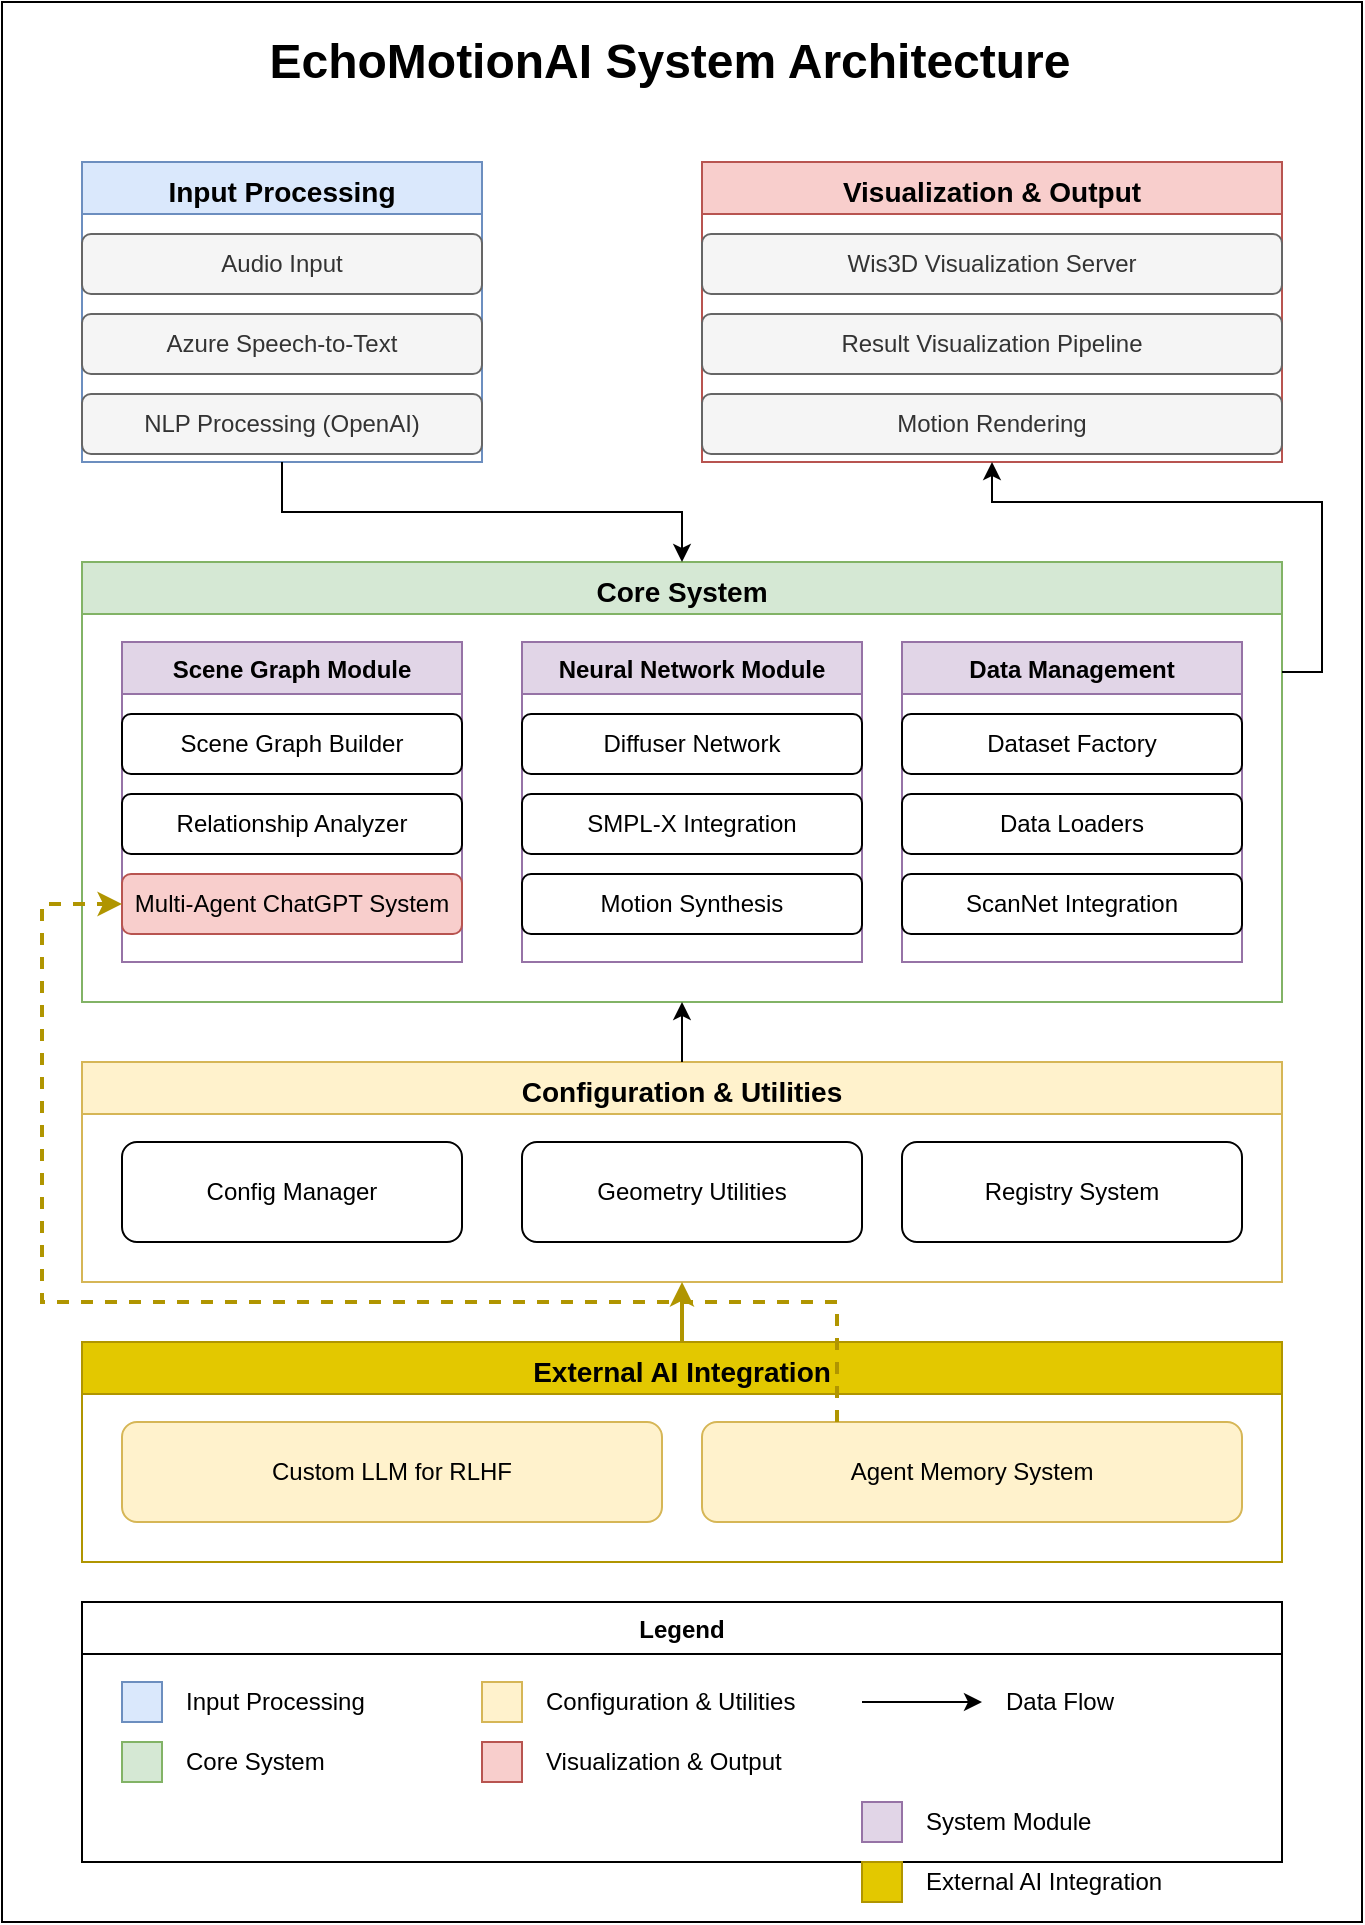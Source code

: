 <mxfile version="26.1.1">
  <diagram id="C5RBs43oDa-KdzZeNtuy" name="Page-1">
    <mxGraphModel dx="1909" dy="949" grid="1" gridSize="10" guides="1" tooltips="1" connect="1" arrows="1" fold="1" page="1" pageScale="1" pageWidth="827" pageHeight="1169" math="0" shadow="0">
      <root>
        <mxCell id="WIyWlLk6GJQsqaUBKTNV-0" />
        <mxCell id="WIyWlLk6GJQsqaUBKTNV-1" parent="WIyWlLk6GJQsqaUBKTNV-0" />
        <mxCell id="yvIgj3DMFBaeKVkKqo_X-0" value="" style="rounded=0;whiteSpace=wrap;html=1;" vertex="1" parent="WIyWlLk6GJQsqaUBKTNV-1">
          <mxGeometry x="80" y="20" width="680" height="960" as="geometry" />
        </mxCell>
        <mxCell id="title" value="EchoMotionAI System Architecture" style="text;html=1;strokeColor=none;fillColor=none;align=center;verticalAlign=middle;whiteSpace=wrap;rounded=0;fontSize=24;fontStyle=1" parent="WIyWlLk6GJQsqaUBKTNV-1" vertex="1">
          <mxGeometry x="184" y="30" width="460" height="40" as="geometry" />
        </mxCell>
        <mxCell id="inputSection" value="Input Processing" style="swimlane;fontStyle=1;align=center;verticalAlign=top;childLayout=stackLayout;horizontal=1;startSize=26;horizontalStack=0;resizeParent=1;resizeParentMax=0;resizeLast=0;collapsible=0;marginBottom=0;fontSize=14;fillColor=#dae8fc;strokeColor=#6c8ebf;" parent="WIyWlLk6GJQsqaUBKTNV-1" vertex="1">
          <mxGeometry x="120" y="100" width="200" height="150" as="geometry" />
        </mxCell>
        <mxCell id="audioInput" value="Audio Input" style="rounded=1;whiteSpace=wrap;html=1;fontSize=12;glass=0;strokeWidth=1;shadow=0;fillColor=#f5f5f5;fontColor=#333333;strokeColor=#666666;" parent="inputSection" vertex="1">
          <mxGeometry y="36" width="200" height="30" as="geometry" />
        </mxCell>
        <mxCell id="speechToText" value="Azure Speech-to-Text" style="rounded=1;whiteSpace=wrap;html=1;fontSize=12;glass=0;strokeWidth=1;shadow=0;fillColor=#f5f5f5;fontColor=#333333;strokeColor=#666666;" parent="inputSection" vertex="1">
          <mxGeometry y="76" width="200" height="30" as="geometry" />
        </mxCell>
        <mxCell id="nlpProcessing" value="NLP Processing (OpenAI)" style="rounded=1;whiteSpace=wrap;html=1;fontSize=12;glass=0;strokeWidth=1;shadow=0;fillColor=#f5f5f5;fontColor=#333333;strokeColor=#666666;" parent="inputSection" vertex="1">
          <mxGeometry y="116" width="200" height="30" as="geometry" />
        </mxCell>
        <mxCell id="coreSystem" value="Core System" style="swimlane;fontStyle=1;align=center;verticalAlign=top;childLayout=stackLayout;horizontal=1;startSize=26;horizontalStack=0;resizeParent=1;resizeParentMax=0;resizeLast=0;collapsible=0;marginBottom=0;fontSize=14;fillColor=#d5e8d4;strokeColor=#82b366;" parent="WIyWlLk6GJQsqaUBKTNV-1" vertex="1">
          <mxGeometry x="120" y="300" width="600" height="220" as="geometry" />
        </mxCell>
        <mxCell id="sceneGraph" value="Scene Graph Module" style="swimlane;fontStyle=1;align=center;verticalAlign=top;childLayout=stackLayout;horizontal=1;startSize=26;horizontalStack=0;resizeParent=1;resizeParentMax=0;resizeLast=0;collapsible=0;marginBottom=0;fontSize=12;fillColor=#e1d5e7;strokeColor=#9673a6;" parent="coreSystem" vertex="1">
          <mxGeometry x="20" y="40" width="170" height="160" as="geometry" />
        </mxCell>
        <mxCell id="sceneGraphComp1" value="Scene Graph Builder" style="rounded=1;whiteSpace=wrap;html=1;fontSize=12;glass=0;strokeWidth=1;shadow=0;" parent="sceneGraph" vertex="1">
          <mxGeometry y="36" width="170" height="30" as="geometry" />
        </mxCell>
        <mxCell id="sceneGraphComp2" value="Relationship Analyzer" style="rounded=1;whiteSpace=wrap;html=1;fontSize=12;glass=0;strokeWidth=1;shadow=0;" parent="sceneGraph" vertex="1">
          <mxGeometry y="76" width="170" height="30" as="geometry" />
        </mxCell>
        <mxCell id="sceneGraphComp3" value="Multi-Agent ChatGPT System" style="rounded=1;whiteSpace=wrap;html=1;fontSize=12;glass=0;strokeWidth=1;shadow=0;fillColor=#f8cecc;strokeColor=#b85450;" parent="sceneGraph" vertex="1">
          <mxGeometry y="116" width="170" height="30" as="geometry" />
        </mxCell>
        <mxCell id="networkModule" value="Neural Network Module" style="swimlane;fontStyle=1;align=center;verticalAlign=top;childLayout=stackLayout;horizontal=1;startSize=26;horizontalStack=0;resizeParent=1;resizeParentMax=0;resizeLast=0;collapsible=0;marginBottom=0;fontSize=12;fillColor=#e1d5e7;strokeColor=#9673a6;" parent="coreSystem" vertex="1">
          <mxGeometry x="220" y="40" width="170" height="160" as="geometry" />
        </mxCell>
        <mxCell id="networkComp1" value="Diffuser Network" style="rounded=1;whiteSpace=wrap;html=1;fontSize=12;glass=0;strokeWidth=1;shadow=0;" parent="networkModule" vertex="1">
          <mxGeometry y="36" width="170" height="30" as="geometry" />
        </mxCell>
        <mxCell id="networkComp2" value="SMPL-X Integration" style="rounded=1;whiteSpace=wrap;html=1;fontSize=12;glass=0;strokeWidth=1;shadow=0;" parent="networkModule" vertex="1">
          <mxGeometry y="76" width="170" height="30" as="geometry" />
        </mxCell>
        <mxCell id="networkComp3" value="Motion Synthesis" style="rounded=1;whiteSpace=wrap;html=1;fontSize=12;glass=0;strokeWidth=1;shadow=0;" parent="networkModule" vertex="1">
          <mxGeometry y="116" width="170" height="30" as="geometry" />
        </mxCell>
        <mxCell id="dataModule" value="Data Management" style="swimlane;fontStyle=1;align=center;verticalAlign=top;childLayout=stackLayout;horizontal=1;startSize=26;horizontalStack=0;resizeParent=1;resizeParentMax=0;resizeLast=0;collapsible=0;marginBottom=0;fontSize=12;fillColor=#e1d5e7;strokeColor=#9673a6;" parent="coreSystem" vertex="1">
          <mxGeometry x="410" y="40" width="170" height="160" as="geometry" />
        </mxCell>
        <mxCell id="dataComp1" value="Dataset Factory" style="rounded=1;whiteSpace=wrap;html=1;fontSize=12;glass=0;strokeWidth=1;shadow=0;" parent="dataModule" vertex="1">
          <mxGeometry y="36" width="170" height="30" as="geometry" />
        </mxCell>
        <mxCell id="dataComp2" value="Data Loaders" style="rounded=1;whiteSpace=wrap;html=1;fontSize=12;glass=0;strokeWidth=1;shadow=0;" parent="dataModule" vertex="1">
          <mxGeometry y="76" width="170" height="30" as="geometry" />
        </mxCell>
        <mxCell id="dataComp3" value="ScanNet Integration" style="rounded=1;whiteSpace=wrap;html=1;fontSize=12;glass=0;strokeWidth=1;shadow=0;" parent="dataModule" vertex="1">
          <mxGeometry y="116" width="170" height="30" as="geometry" />
        </mxCell>
        <mxCell id="configSection" value="Configuration &amp; Utilities" style="swimlane;fontStyle=1;align=center;verticalAlign=top;childLayout=stackLayout;horizontal=1;startSize=26;horizontalStack=0;resizeParent=1;resizeParentMax=0;resizeLast=0;collapsible=0;marginBottom=0;fontSize=14;fillColor=#fff2cc;strokeColor=#d6b656;" parent="WIyWlLk6GJQsqaUBKTNV-1" vertex="1">
          <mxGeometry x="120" y="550" width="600" height="110" as="geometry" />
        </mxCell>
        <mxCell id="configComp1" value="Config Manager" style="rounded=1;whiteSpace=wrap;html=1;fontSize=12;glass=0;strokeWidth=1;shadow=0;" parent="configSection" vertex="1">
          <mxGeometry x="20" y="40" width="170" height="50" as="geometry" />
        </mxCell>
        <mxCell id="utilsComp1" value="Geometry Utilities" style="rounded=1;whiteSpace=wrap;html=1;fontSize=12;glass=0;strokeWidth=1;shadow=0;" parent="configSection" vertex="1">
          <mxGeometry x="220" y="40" width="170" height="50" as="geometry" />
        </mxCell>
        <mxCell id="registryComp" value="Registry System" style="rounded=1;whiteSpace=wrap;html=1;fontSize=12;glass=0;strokeWidth=1;shadow=0;" parent="configSection" vertex="1">
          <mxGeometry x="410" y="40" width="170" height="50" as="geometry" />
        </mxCell>
        <mxCell id="externalAISection" value="External AI Integration" style="swimlane;fontStyle=1;align=center;verticalAlign=top;childLayout=stackLayout;horizontal=1;startSize=26;horizontalStack=0;resizeParent=1;resizeParentMax=0;resizeLast=0;collapsible=0;marginBottom=0;fontSize=14;fillColor=#e3c800;strokeColor=#B09500;fontColor=#000000;" parent="WIyWlLk6GJQsqaUBKTNV-1" vertex="1">
          <mxGeometry x="120" y="690" width="600" height="110" as="geometry" />
        </mxCell>
        <mxCell id="customLLM" value="Custom LLM for RLHF" style="rounded=1;whiteSpace=wrap;html=1;fontSize=12;glass=0;strokeWidth=1;shadow=0;fillColor=#fff2cc;strokeColor=#d6b656;" parent="externalAISection" vertex="1">
          <mxGeometry x="20" y="40" width="270" height="50" as="geometry" />
        </mxCell>
        <mxCell id="memorySystem" value="Agent Memory System" style="rounded=1;whiteSpace=wrap;html=1;fontSize=12;glass=0;strokeWidth=1;shadow=0;fillColor=#fff2cc;strokeColor=#d6b656;" parent="externalAISection" vertex="1">
          <mxGeometry x="310" y="40" width="270" height="50" as="geometry" />
        </mxCell>
        <mxCell id="visSection" value="Visualization &amp; Output" style="swimlane;fontStyle=1;align=center;verticalAlign=top;childLayout=stackLayout;horizontal=1;startSize=26;horizontalStack=0;resizeParent=1;resizeParentMax=0;resizeLast=0;collapsible=0;marginBottom=0;fontSize=14;fillColor=#f8cecc;strokeColor=#b85450;" parent="WIyWlLk6GJQsqaUBKTNV-1" vertex="1">
          <mxGeometry x="430" y="100" width="290" height="150" as="geometry" />
        </mxCell>
        <mxCell id="visComp1" value="Wis3D Visualization Server" style="rounded=1;whiteSpace=wrap;html=1;fontSize=12;glass=0;strokeWidth=1;shadow=0;fillColor=#f5f5f5;fontColor=#333333;strokeColor=#666666;" parent="visSection" vertex="1">
          <mxGeometry y="36" width="290" height="30" as="geometry" />
        </mxCell>
        <mxCell id="visComp2" value="Result Visualization Pipeline" style="rounded=1;whiteSpace=wrap;html=1;fontSize=12;glass=0;strokeWidth=1;shadow=0;fillColor=#f5f5f5;fontColor=#333333;strokeColor=#666666;" parent="visSection" vertex="1">
          <mxGeometry y="76" width="290" height="30" as="geometry" />
        </mxCell>
        <mxCell id="visComp3" value="Motion Rendering" style="rounded=1;whiteSpace=wrap;html=1;fontSize=12;glass=0;strokeWidth=1;shadow=0;fillColor=#f5f5f5;fontColor=#333333;strokeColor=#666666;" parent="visSection" vertex="1">
          <mxGeometry y="116" width="290" height="30" as="geometry" />
        </mxCell>
        <mxCell id="inputToCoreFlow" style="edgeStyle=orthogonalEdgeStyle;rounded=0;orthogonalLoop=1;jettySize=auto;html=1;exitX=0.5;exitY=1;exitDx=0;exitDy=0;entryX=0.5;entryY=0;entryDx=0;entryDy=0;startArrow=none;startFill=0;endArrow=classic;endFill=1;" parent="WIyWlLk6GJQsqaUBKTNV-1" source="inputSection" target="coreSystem" edge="1">
          <mxGeometry relative="1" as="geometry" />
        </mxCell>
        <mxCell id="coreToVisFlow" style="edgeStyle=orthogonalEdgeStyle;rounded=0;orthogonalLoop=1;jettySize=auto;html=1;exitX=1;exitY=0.25;exitDx=0;exitDy=0;entryX=0.5;entryY=1;entryDx=0;entryDy=0;startArrow=none;startFill=0;endArrow=classic;endFill=1;" parent="WIyWlLk6GJQsqaUBKTNV-1" source="coreSystem" target="visSection" edge="1">
          <mxGeometry relative="1" as="geometry">
            <Array as="points">
              <mxPoint x="740" y="355" />
              <mxPoint x="740" y="270" />
              <mxPoint x="575" y="270" />
            </Array>
          </mxGeometry>
        </mxCell>
        <mxCell id="configToCoreFlow" style="edgeStyle=orthogonalEdgeStyle;rounded=0;orthogonalLoop=1;jettySize=auto;html=1;exitX=0.5;exitY=0;exitDx=0;exitDy=0;entryX=0.5;entryY=1;entryDx=0;entryDy=0;startArrow=none;startFill=0;endArrow=classic;endFill=1;" parent="WIyWlLk6GJQsqaUBKTNV-1" source="configSection" target="coreSystem" edge="1">
          <mxGeometry relative="1" as="geometry" />
        </mxCell>
        <mxCell id="externalAIToCoreFlow" style="edgeStyle=orthogonalEdgeStyle;rounded=0;orthogonalLoop=1;jettySize=auto;html=1;exitX=0.5;exitY=0;exitDx=0;exitDy=0;entryX=0.5;entryY=1;entryDx=0;entryDy=0;startArrow=none;startFill=0;endArrow=classic;endFill=1;strokeColor=#B09500;strokeWidth=2;" parent="WIyWlLk6GJQsqaUBKTNV-1" source="externalAISection" target="configSection" edge="1">
          <mxGeometry relative="1" as="geometry" />
        </mxCell>
        <mxCell id="memoryToChatGPTFlow" style="edgeStyle=orthogonalEdgeStyle;rounded=0;orthogonalLoop=1;jettySize=auto;html=1;exitX=0.25;exitY=0;exitDx=0;exitDy=0;entryX=0;entryY=0.5;entryDx=0;entryDy=0;startArrow=none;startFill=0;endArrow=classic;endFill=1;strokeColor=#B09500;strokeWidth=2;dashed=1;" parent="WIyWlLk6GJQsqaUBKTNV-1" source="memorySystem" target="sceneGraphComp3" edge="1">
          <mxGeometry relative="1" as="geometry">
            <Array as="points">
              <mxPoint x="377" y="670" />
              <mxPoint x="100" y="670" />
              <mxPoint x="100" y="416" />
            </Array>
          </mxGeometry>
        </mxCell>
        <mxCell id="legend" value="Legend" style="swimlane;fontStyle=1;align=center;verticalAlign=top;childLayout=stackLayout;horizontal=1;startSize=26;horizontalStack=0;resizeParent=1;resizeParentMax=0;resizeLast=0;collapsible=0;marginBottom=0;fontSize=12;" parent="WIyWlLk6GJQsqaUBKTNV-1" vertex="1">
          <mxGeometry x="120" y="820" width="600" height="130" as="geometry" />
        </mxCell>
        <mxCell id="legendInput" value="" style="rounded=0;whiteSpace=wrap;html=1;fontSize=12;glass=0;strokeWidth=1;shadow=0;fillColor=#dae8fc;strokeColor=#6c8ebf;" parent="legend" vertex="1">
          <mxGeometry x="20" y="40" width="20" height="20" as="geometry" />
        </mxCell>
        <mxCell id="legendInputText" value="Input Processing" style="text;html=1;align=left;verticalAlign=middle;resizable=0;points=[];autosize=1;strokeColor=none;fillColor=none;fontSize=12;" parent="legend" vertex="1">
          <mxGeometry x="50" y="35" width="120" height="30" as="geometry" />
        </mxCell>
        <mxCell id="legendCore" value="" style="rounded=0;whiteSpace=wrap;html=1;fontSize=12;glass=0;strokeWidth=1;shadow=0;fillColor=#d5e8d4;strokeColor=#82b366;" parent="legend" vertex="1">
          <mxGeometry x="20" y="70" width="20" height="20" as="geometry" />
        </mxCell>
        <mxCell id="legendCoreText" value="Core System" style="text;html=1;align=left;verticalAlign=middle;resizable=0;points=[];autosize=1;strokeColor=none;fillColor=none;fontSize=12;" parent="legend" vertex="1">
          <mxGeometry x="50" y="65" width="90" height="30" as="geometry" />
        </mxCell>
        <mxCell id="legendConfig" value="" style="rounded=0;whiteSpace=wrap;html=1;fontSize=12;glass=0;strokeWidth=1;shadow=0;fillColor=#fff2cc;strokeColor=#d6b656;" parent="legend" vertex="1">
          <mxGeometry x="200" y="40" width="20" height="20" as="geometry" />
        </mxCell>
        <mxCell id="legendConfigText" value="Configuration &amp; Utilities" style="text;html=1;align=left;verticalAlign=middle;resizable=0;points=[];autosize=1;strokeColor=none;fillColor=none;fontSize=12;" parent="legend" vertex="1">
          <mxGeometry x="230" y="35" width="150" height="30" as="geometry" />
        </mxCell>
        <mxCell id="legendVis" value="" style="rounded=0;whiteSpace=wrap;html=1;fontSize=12;glass=0;strokeWidth=1;shadow=0;fillColor=#f8cecc;strokeColor=#b85450;" parent="legend" vertex="1">
          <mxGeometry x="200" y="70" width="20" height="20" as="geometry" />
        </mxCell>
        <mxCell id="legendVisText" value="Visualization &amp; Output" style="text;html=1;align=left;verticalAlign=middle;resizable=0;points=[];autosize=1;strokeColor=none;fillColor=none;fontSize=12;" parent="legend" vertex="1">
          <mxGeometry x="230" y="65" width="140" height="30" as="geometry" />
        </mxCell>
        <mxCell id="legendDataFlow" value="" style="endArrow=classic;html=1;rounded=0;" parent="legend" edge="1">
          <mxGeometry width="50" height="50" relative="1" as="geometry">
            <mxPoint x="390" y="50" as="sourcePoint" />
            <mxPoint x="450" y="50" as="targetPoint" />
          </mxGeometry>
        </mxCell>
        <mxCell id="legendDataFlowText" value="Data Flow" style="text;html=1;align=left;verticalAlign=middle;resizable=0;points=[];autosize=1;strokeColor=none;fillColor=none;fontSize=12;" parent="legend" vertex="1">
          <mxGeometry x="460" y="35" width="80" height="30" as="geometry" />
        </mxCell>
        <mxCell id="legendModule" value="" style="rounded=0;whiteSpace=wrap;html=1;fontSize=12;glass=0;strokeWidth=1;shadow=0;fillColor=#e1d5e7;strokeColor=#9673a6;" parent="legend" vertex="1">
          <mxGeometry x="390" y="100" width="20" height="20" as="geometry" />
        </mxCell>
        <mxCell id="legendModuleText" value="System Module" style="text;html=1;align=left;verticalAlign=middle;resizable=0;points=[];autosize=1;strokeColor=none;fillColor=none;fontSize=12;" parent="legend" vertex="1">
          <mxGeometry x="420" y="95" width="110" height="30" as="geometry" />
        </mxCell>
        <mxCell id="legendExternalAI" value="" style="rounded=0;whiteSpace=wrap;html=1;fontSize=12;glass=0;strokeWidth=1;shadow=0;fillColor=#e3c800;strokeColor=#B09500;" parent="legend" vertex="1">
          <mxGeometry x="390" y="130" width="20" height="20" as="geometry" />
        </mxCell>
        <mxCell id="legendExternalAIText" value="External AI Integration" style="text;html=1;align=left;verticalAlign=middle;resizable=0;points=[];autosize=1;strokeColor=none;fillColor=none;fontSize=12;" parent="legend" vertex="1">
          <mxGeometry x="420" y="125" width="140" height="30" as="geometry" />
        </mxCell>
      </root>
    </mxGraphModel>
  </diagram>
</mxfile>
